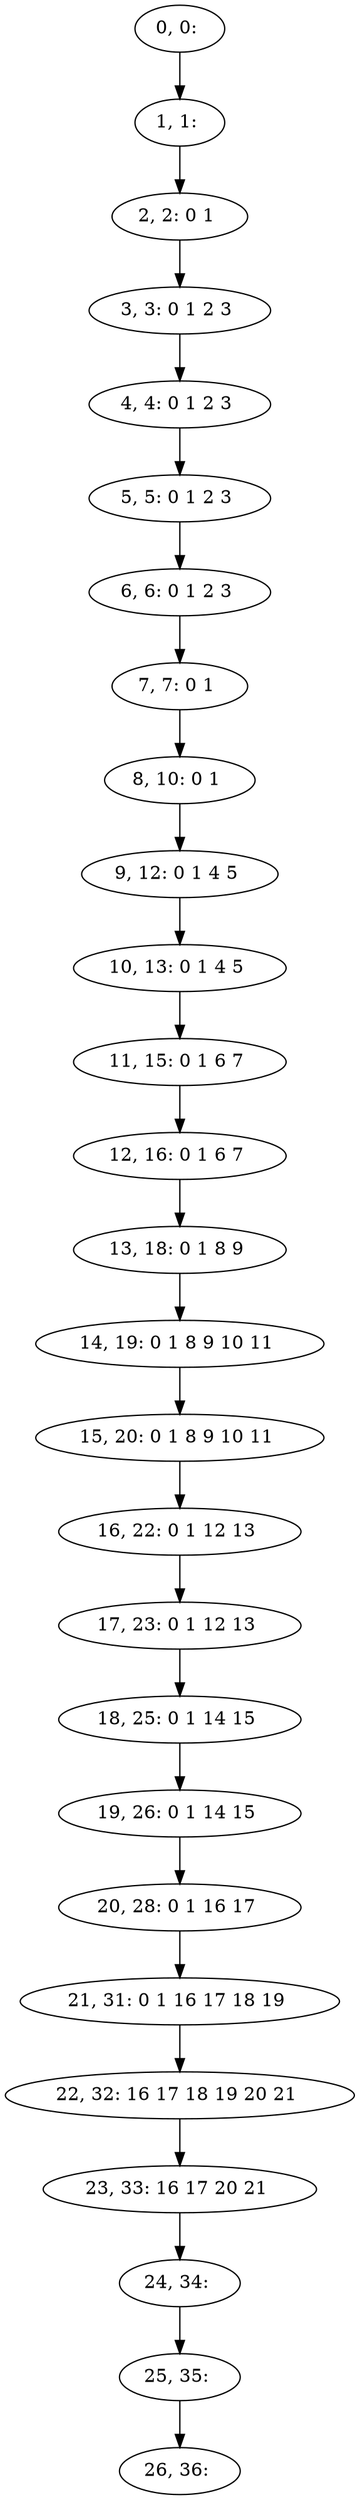 digraph G {
0[label="0, 0: "];
1[label="1, 1: "];
2[label="2, 2: 0 1 "];
3[label="3, 3: 0 1 2 3 "];
4[label="4, 4: 0 1 2 3 "];
5[label="5, 5: 0 1 2 3 "];
6[label="6, 6: 0 1 2 3 "];
7[label="7, 7: 0 1 "];
8[label="8, 10: 0 1 "];
9[label="9, 12: 0 1 4 5 "];
10[label="10, 13: 0 1 4 5 "];
11[label="11, 15: 0 1 6 7 "];
12[label="12, 16: 0 1 6 7 "];
13[label="13, 18: 0 1 8 9 "];
14[label="14, 19: 0 1 8 9 10 11 "];
15[label="15, 20: 0 1 8 9 10 11 "];
16[label="16, 22: 0 1 12 13 "];
17[label="17, 23: 0 1 12 13 "];
18[label="18, 25: 0 1 14 15 "];
19[label="19, 26: 0 1 14 15 "];
20[label="20, 28: 0 1 16 17 "];
21[label="21, 31: 0 1 16 17 18 19 "];
22[label="22, 32: 16 17 18 19 20 21 "];
23[label="23, 33: 16 17 20 21 "];
24[label="24, 34: "];
25[label="25, 35: "];
26[label="26, 36: "];
0->1 ;
1->2 ;
2->3 ;
3->4 ;
4->5 ;
5->6 ;
6->7 ;
7->8 ;
8->9 ;
9->10 ;
10->11 ;
11->12 ;
12->13 ;
13->14 ;
14->15 ;
15->16 ;
16->17 ;
17->18 ;
18->19 ;
19->20 ;
20->21 ;
21->22 ;
22->23 ;
23->24 ;
24->25 ;
25->26 ;
}
